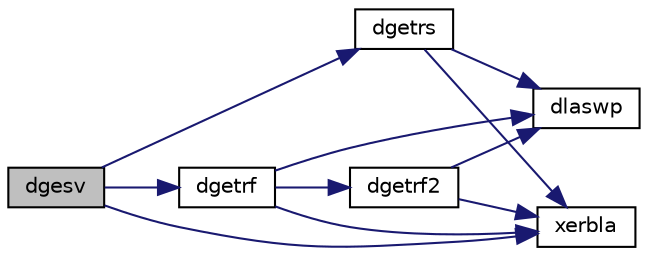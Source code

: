 digraph "dgesv"
{
 // LATEX_PDF_SIZE
  edge [fontname="Helvetica",fontsize="10",labelfontname="Helvetica",labelfontsize="10"];
  node [fontname="Helvetica",fontsize="10",shape=record];
  rankdir="LR";
  Node1 [label="dgesv",height=0.2,width=0.4,color="black", fillcolor="grey75", style="filled", fontcolor="black",tooltip="Download DGESV + dependencies  <a href=\"http://www.netlib.org/cgi-bin/netlibfiles...."];
  Node1 -> Node2 [color="midnightblue",fontsize="10",style="solid",fontname="Helvetica"];
  Node2 [label="dgetrf",height=0.2,width=0.4,color="black", fillcolor="white", style="filled",URL="$dgetrf_8f.html#a0019443faea08275ca60a734d0593e60",tooltip="DGETRF"];
  Node2 -> Node3 [color="midnightblue",fontsize="10",style="solid",fontname="Helvetica"];
  Node3 [label="dgetrf2",height=0.2,width=0.4,color="black", fillcolor="white", style="filled",URL="$dgetrf2_8f.html#abdd3af29e9f6bbaf4b352341a1e8b464",tooltip="DGETRF2"];
  Node3 -> Node4 [color="midnightblue",fontsize="10",style="solid",fontname="Helvetica"];
  Node4 [label="dlaswp",height=0.2,width=0.4,color="black", fillcolor="white", style="filled",URL="$dlaswp_8f.html#a3ccc0cf84b0493bd9adcdc02fcff449f",tooltip="DLASWP performs a series of row interchanges on a general rectangular matrix."];
  Node3 -> Node5 [color="midnightblue",fontsize="10",style="solid",fontname="Helvetica"];
  Node5 [label="xerbla",height=0.2,width=0.4,color="black", fillcolor="white", style="filled",URL="$xerbla_8f.html#a377ee61015baf8dea7770b3a404b1c07",tooltip="XERBLA"];
  Node2 -> Node4 [color="midnightblue",fontsize="10",style="solid",fontname="Helvetica"];
  Node2 -> Node5 [color="midnightblue",fontsize="10",style="solid",fontname="Helvetica"];
  Node1 -> Node6 [color="midnightblue",fontsize="10",style="solid",fontname="Helvetica"];
  Node6 [label="dgetrs",height=0.2,width=0.4,color="black", fillcolor="white", style="filled",URL="$dgetrs_8f.html#a58e332cb1b8ab770270843221a48296d",tooltip="DGETRS"];
  Node6 -> Node4 [color="midnightblue",fontsize="10",style="solid",fontname="Helvetica"];
  Node6 -> Node5 [color="midnightblue",fontsize="10",style="solid",fontname="Helvetica"];
  Node1 -> Node5 [color="midnightblue",fontsize="10",style="solid",fontname="Helvetica"];
}
